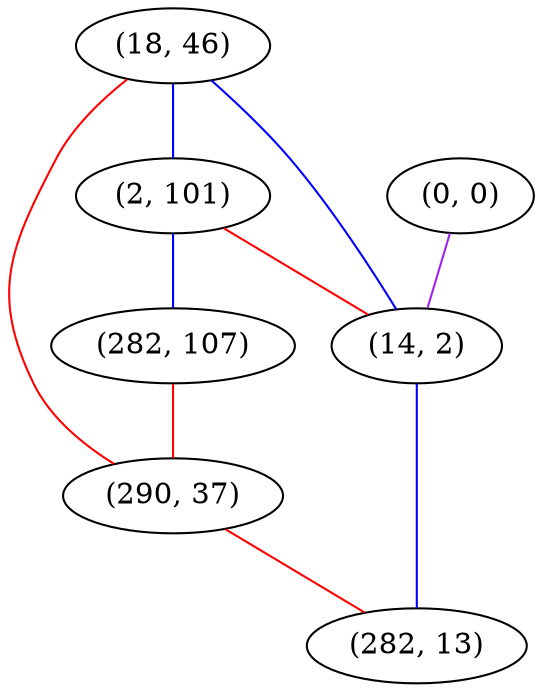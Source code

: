 graph "" {
"(18, 46)";
"(2, 101)";
"(0, 0)";
"(282, 107)";
"(290, 37)";
"(14, 2)";
"(282, 13)";
"(18, 46)" -- "(290, 37)"  [color=red, key=0, weight=1];
"(18, 46)" -- "(14, 2)"  [color=blue, key=0, weight=3];
"(18, 46)" -- "(2, 101)"  [color=blue, key=0, weight=3];
"(2, 101)" -- "(14, 2)"  [color=red, key=0, weight=1];
"(2, 101)" -- "(282, 107)"  [color=blue, key=0, weight=3];
"(0, 0)" -- "(14, 2)"  [color=purple, key=0, weight=4];
"(282, 107)" -- "(290, 37)"  [color=red, key=0, weight=1];
"(290, 37)" -- "(282, 13)"  [color=red, key=0, weight=1];
"(14, 2)" -- "(282, 13)"  [color=blue, key=0, weight=3];
}
